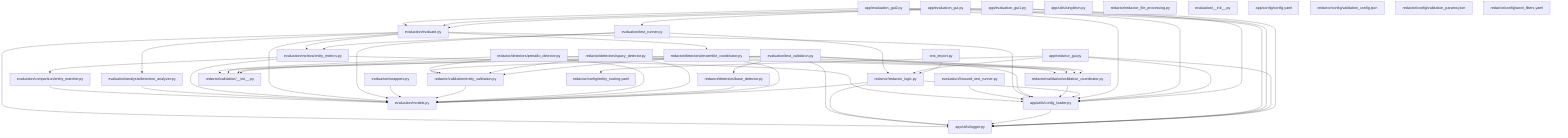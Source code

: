 graph TD
node0["test_import.py"]
node1["app/evaluation_gui1.py"]
node2["app/redactor_gui.py"]
node3["app/evaluation_gui.py"]
node4["app/evaluation_gui2.py"]
node5["app/utils/config_loader.py"]
node6["app/utils/logger.py"]
node7["app/utils/singleton.py"]
node8["redactor/redactor_logic.py"]
node9["redactor/redactor_file_processing.py"]
node10["redactor/detectors/ensemble_coordinator.py"]
node11["redactor/detectors/base_detector.py"]
node12["redactor/detectors/spacy_detector.py"]
node13["redactor/detectors/presidio_detector.py"]
node14["redactor/validation/validation_coordinator.py"]
node15["redactor/validation/entity_validation.py"]
node16["redactor/validation/__init__.py"]
node17["evaluation/test_validation.py"]
node18["evaluation/models.py"]
node19["evaluation/__init__.py"]
node20["evaluation/wrappers.py"]
node21["evaluation/test_runner.py"]
node22["evaluation/evaluate.py"]
node23["evaluation/focused_test_runner.py"]
node24["evaluation/metrics/entity_metrics.py"]
node25["evaluation/analysis/detection_analyzer.py"]
node26["evaluation/comparison/entity_matcher.py"]
node27["app/config/config.yaml"]
node28["redactor/config/entity_routing.yaml"]
node29["redactor/config/validation_config.json"]
node30["redactor/config/validation_params.json"]
node31["redactor/config/word_filters.yaml"]
node0 --> node8
node1 --> node5
node1 --> node6
node1 --> node22
node2 --> node5
node2 --> node6
node2 --> node8
node2 --> node28
node3 --> node21
node3 --> node5
node3 --> node6
node3 --> node22
node4 --> node5
node4 --> node6
node4 --> node22
node5 --> node6
node8 --> node6
node8 --> node5
node8 --> node18
node10 --> node16
node10 --> node18
node10 --> node15
node10 --> node14
node11 --> node18
node12 --> node16
node12 --> node18
node12 --> node15
node12 --> node14
node13 --> node16
node13 --> node18
node13 --> node15
node13 --> node14
node14 --> node5
node15 --> node18
node17 --> node15
node17 --> node5
node17 --> node6
node17 --> node14
node17 --> node16
node17 --> node11
node20 --> node18
node21 --> node24
node21 --> node18
node21 --> node8
node22 --> node18
node22 --> node5
node22 --> node6
node22 --> node10
node22 --> node25
node22 --> node24
node23 --> node5
node24 --> node5
node24 --> node18
node24 --> node26
node25 --> node18
node26 --> node18